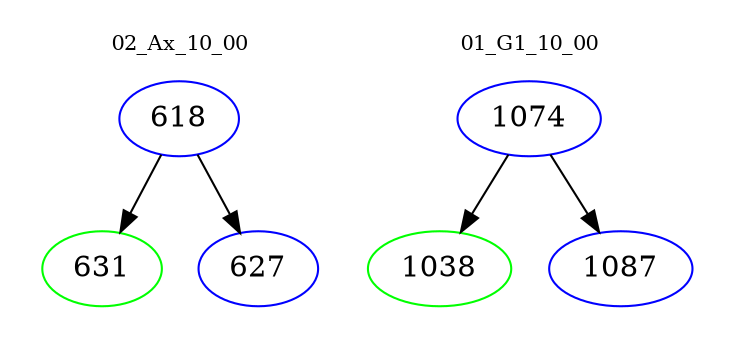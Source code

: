 digraph{
subgraph cluster_0 {
color = white
label = "02_Ax_10_00";
fontsize=10;
T0_618 [label="618", color="blue"]
T0_618 -> T0_631 [color="black"]
T0_631 [label="631", color="green"]
T0_618 -> T0_627 [color="black"]
T0_627 [label="627", color="blue"]
}
subgraph cluster_1 {
color = white
label = "01_G1_10_00";
fontsize=10;
T1_1074 [label="1074", color="blue"]
T1_1074 -> T1_1038 [color="black"]
T1_1038 [label="1038", color="green"]
T1_1074 -> T1_1087 [color="black"]
T1_1087 [label="1087", color="blue"]
}
}
